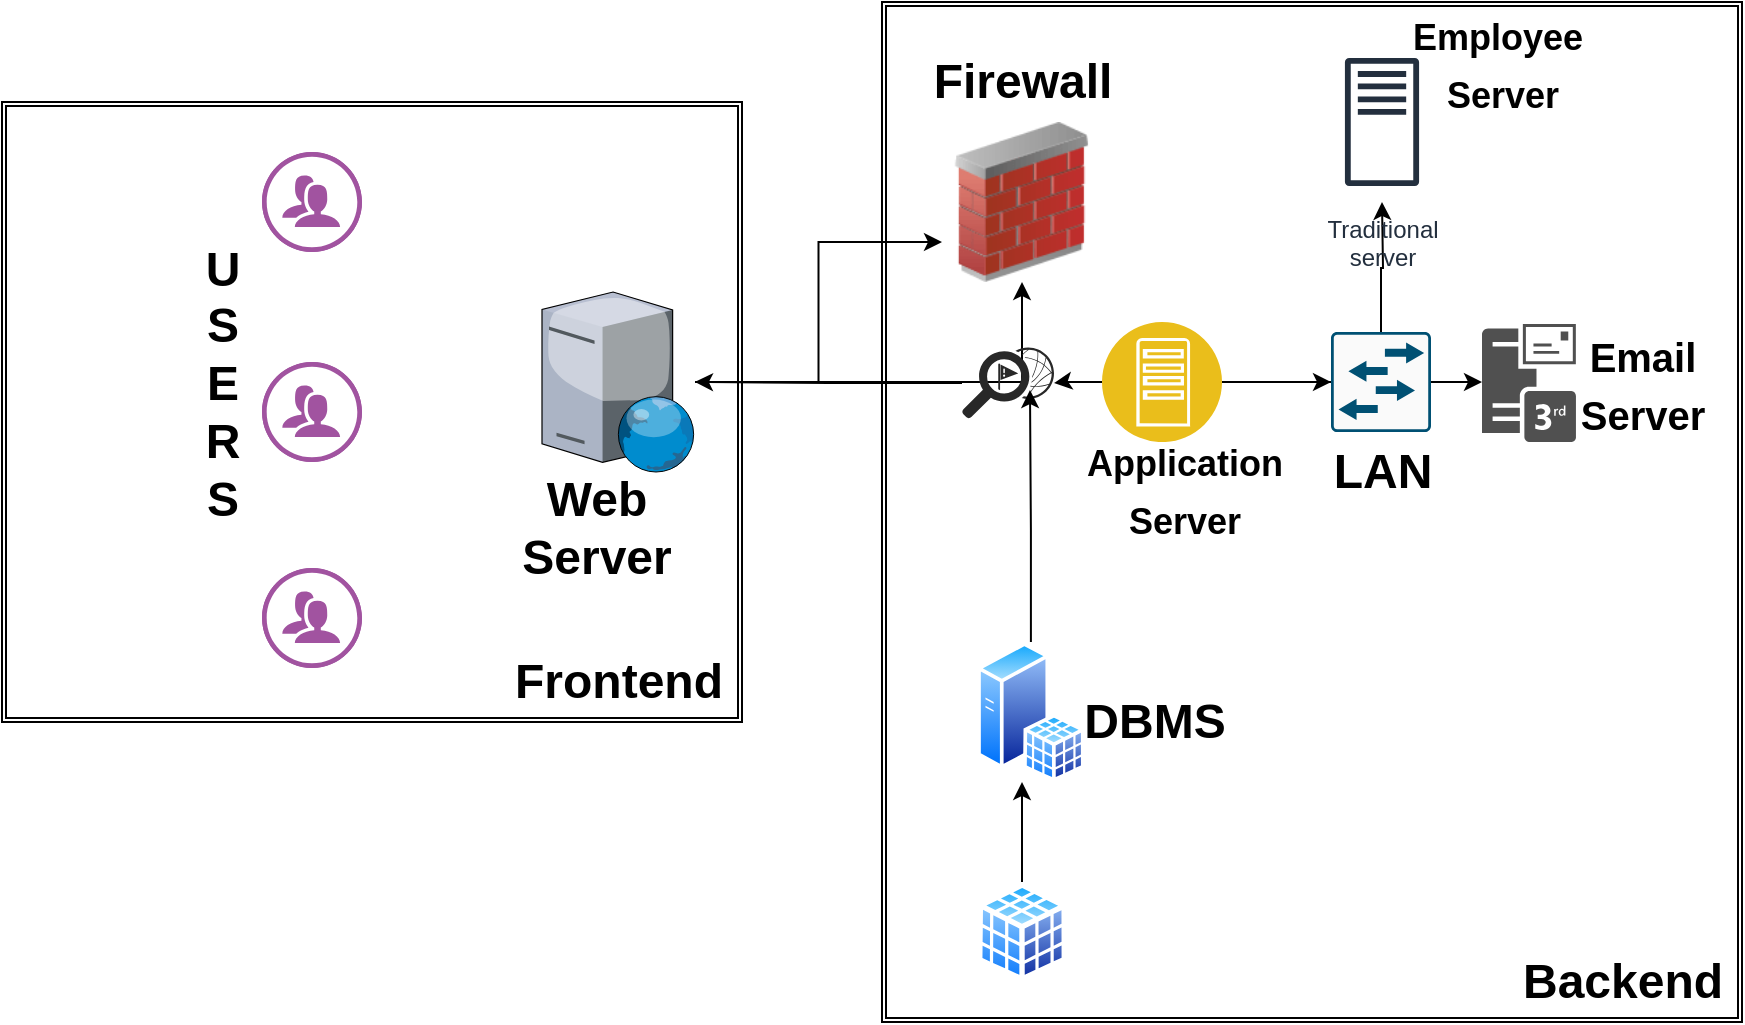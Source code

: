 <mxfile version="22.0.8" type="github">
  <diagram name="Page-1" id="kdnGlgF2G1uL83qOqzaw">
    <mxGraphModel dx="2284" dy="772" grid="1" gridSize="10" guides="1" tooltips="1" connect="1" arrows="1" fold="1" page="1" pageScale="1" pageWidth="850" pageHeight="1100" math="0" shadow="0">
      <root>
        <mxCell id="0" />
        <mxCell id="1" parent="0" />
        <mxCell id="-AfDbPQTEwIWN2jDkt0N-29" style="edgeStyle=orthogonalEdgeStyle;rounded=0;orthogonalLoop=1;jettySize=auto;html=1;" edge="1" parent="1" source="-AfDbPQTEwIWN2jDkt0N-1" target="-AfDbPQTEwIWN2jDkt0N-2">
          <mxGeometry relative="1" as="geometry" />
        </mxCell>
        <mxCell id="-AfDbPQTEwIWN2jDkt0N-38" style="edgeStyle=orthogonalEdgeStyle;rounded=0;orthogonalLoop=1;jettySize=auto;html=1;entryX=0;entryY=0.75;entryDx=0;entryDy=0;" edge="1" parent="1" source="-AfDbPQTEwIWN2jDkt0N-1" target="-AfDbPQTEwIWN2jDkt0N-2">
          <mxGeometry relative="1" as="geometry" />
        </mxCell>
        <mxCell id="-AfDbPQTEwIWN2jDkt0N-1" value="" style="verticalLabelPosition=bottom;sketch=0;aspect=fixed;html=1;verticalAlign=top;strokeColor=none;align=center;outlineConnect=0;shape=mxgraph.citrix.web_server;" vertex="1" parent="1">
          <mxGeometry x="50" y="165" width="76.5" height="90" as="geometry" />
        </mxCell>
        <mxCell id="-AfDbPQTEwIWN2jDkt0N-2" value="" style="image;html=1;image=img/lib/clip_art/networking/Firewall_02_128x128.png" vertex="1" parent="1">
          <mxGeometry x="250" y="80" width="80" height="80" as="geometry" />
        </mxCell>
        <mxCell id="-AfDbPQTEwIWN2jDkt0N-30" style="edgeStyle=orthogonalEdgeStyle;rounded=0;orthogonalLoop=1;jettySize=auto;html=1;" edge="1" parent="1" source="-AfDbPQTEwIWN2jDkt0N-7" target="-AfDbPQTEwIWN2jDkt0N-1">
          <mxGeometry relative="1" as="geometry" />
        </mxCell>
        <mxCell id="-AfDbPQTEwIWN2jDkt0N-31" style="edgeStyle=orthogonalEdgeStyle;rounded=0;orthogonalLoop=1;jettySize=auto;html=1;" edge="1" parent="1" source="-AfDbPQTEwIWN2jDkt0N-3">
          <mxGeometry relative="1" as="geometry">
            <mxPoint x="520" y="210" as="targetPoint" />
          </mxGeometry>
        </mxCell>
        <mxCell id="-AfDbPQTEwIWN2jDkt0N-32" style="edgeStyle=orthogonalEdgeStyle;rounded=0;orthogonalLoop=1;jettySize=auto;html=1;" edge="1" parent="1" source="-AfDbPQTEwIWN2jDkt0N-25">
          <mxGeometry relative="1" as="geometry">
            <mxPoint x="470" y="120" as="targetPoint" />
          </mxGeometry>
        </mxCell>
        <mxCell id="-AfDbPQTEwIWN2jDkt0N-3" value="" style="image;aspect=fixed;perimeter=ellipsePerimeter;html=1;align=center;shadow=0;dashed=0;fontColor=#4277BB;labelBackgroundColor=default;fontSize=12;spacingTop=3;image=img/lib/ibm/applications/app_server.svg;" vertex="1" parent="1">
          <mxGeometry x="330" y="180" width="60" height="60" as="geometry" />
        </mxCell>
        <mxCell id="-AfDbPQTEwIWN2jDkt0N-4" value="" style="sketch=0;pointerEvents=1;shadow=0;dashed=0;html=1;strokeColor=none;fillColor=#505050;labelPosition=center;verticalLabelPosition=bottom;verticalAlign=top;outlineConnect=0;align=center;shape=mxgraph.office.servers.3rd_party_mail_server;" vertex="1" parent="1">
          <mxGeometry x="520" y="181" width="47" height="59" as="geometry" />
        </mxCell>
        <mxCell id="-AfDbPQTEwIWN2jDkt0N-5" value="" style="image;aspect=fixed;perimeter=ellipsePerimeter;html=1;align=center;shadow=0;dashed=0;spacingTop=3;image=img/lib/active_directory/sql_server.svg;" vertex="1" parent="1">
          <mxGeometry x="267.5" y="340" width="53.9" height="70" as="geometry" />
        </mxCell>
        <mxCell id="-AfDbPQTEwIWN2jDkt0N-6" value="Traditional&#xa;server" style="sketch=0;outlineConnect=0;fontColor=#232F3E;gradientColor=none;strokeColor=#232F3E;fillColor=#ffffff;dashed=0;verticalLabelPosition=bottom;verticalAlign=top;align=center;html=1;fontSize=12;fontStyle=0;aspect=fixed;shape=mxgraph.aws4.resourceIcon;resIcon=mxgraph.aws4.traditional_server;" vertex="1" parent="1">
          <mxGeometry x="430" y="40" width="80" height="80" as="geometry" />
        </mxCell>
        <mxCell id="-AfDbPQTEwIWN2jDkt0N-36" style="edgeStyle=orthogonalEdgeStyle;rounded=0;orthogonalLoop=1;jettySize=auto;html=1;" edge="1" parent="1" source="-AfDbPQTEwIWN2jDkt0N-8">
          <mxGeometry relative="1" as="geometry">
            <mxPoint x="290" y="410" as="targetPoint" />
          </mxGeometry>
        </mxCell>
        <mxCell id="-AfDbPQTEwIWN2jDkt0N-8" value="" style="image;aspect=fixed;perimeter=ellipsePerimeter;html=1;align=center;shadow=0;dashed=0;spacingTop=3;image=img/lib/active_directory/database_cube.svg;" vertex="1" parent="1">
          <mxGeometry x="267.5" y="460" width="45" height="50" as="geometry" />
        </mxCell>
        <mxCell id="-AfDbPQTEwIWN2jDkt0N-14" value="" style="verticalLabelPosition=bottom;sketch=0;html=1;fillColor=#A153A0;strokeColor=#ffffff;verticalAlign=top;align=center;points=[[0,0.5,0],[0.125,0.25,0],[0.25,0,0],[0.5,0,0],[0.75,0,0],[0.875,0.25,0],[1,0.5,0],[0.875,0.75,0],[0.75,1,0],[0.5,1,0],[0.125,0.75,0]];pointerEvents=1;shape=mxgraph.cisco_safe.compositeIcon;bgIcon=ellipse;resIcon=mxgraph.cisco_safe.design.users;" vertex="1" parent="1">
          <mxGeometry x="-90" y="95" width="50" height="50" as="geometry" />
        </mxCell>
        <mxCell id="-AfDbPQTEwIWN2jDkt0N-15" value="" style="verticalLabelPosition=bottom;sketch=0;html=1;fillColor=#A153A0;strokeColor=#ffffff;verticalAlign=top;align=center;points=[[0,0.5,0],[0.125,0.25,0],[0.25,0,0],[0.5,0,0],[0.75,0,0],[0.875,0.25,0],[1,0.5,0],[0.875,0.75,0],[0.75,1,0],[0.5,1,0],[0.125,0.75,0]];pointerEvents=1;shape=mxgraph.cisco_safe.compositeIcon;bgIcon=ellipse;resIcon=mxgraph.cisco_safe.design.users;" vertex="1" parent="1">
          <mxGeometry x="-90" y="200" width="50" height="50" as="geometry" />
        </mxCell>
        <mxCell id="-AfDbPQTEwIWN2jDkt0N-16" value="" style="verticalLabelPosition=bottom;sketch=0;html=1;fillColor=#A153A0;strokeColor=#ffffff;verticalAlign=top;align=center;points=[[0,0.5,0],[0.125,0.25,0],[0.25,0,0],[0.5,0,0],[0.75,0,0],[0.875,0.25,0],[1,0.5,0],[0.875,0.75,0],[0.75,1,0],[0.5,1,0],[0.125,0.75,0]];pointerEvents=1;shape=mxgraph.cisco_safe.compositeIcon;bgIcon=ellipse;resIcon=mxgraph.cisco_safe.design.users;" vertex="1" parent="1">
          <mxGeometry x="-90" y="303" width="50" height="50" as="geometry" />
        </mxCell>
        <mxCell id="-AfDbPQTEwIWN2jDkt0N-27" value="" style="shape=ext;double=1;rounded=0;whiteSpace=wrap;html=1;fillColor=none;" vertex="1" parent="1">
          <mxGeometry x="-220" y="70" width="370" height="310" as="geometry" />
        </mxCell>
        <mxCell id="-AfDbPQTEwIWN2jDkt0N-33" value="" style="edgeStyle=orthogonalEdgeStyle;rounded=0;orthogonalLoop=1;jettySize=auto;html=1;" edge="1" parent="1" source="-AfDbPQTEwIWN2jDkt0N-3" target="-AfDbPQTEwIWN2jDkt0N-25">
          <mxGeometry relative="1" as="geometry">
            <mxPoint x="470" y="120" as="targetPoint" />
            <mxPoint x="430" y="210" as="sourcePoint" />
          </mxGeometry>
        </mxCell>
        <mxCell id="-AfDbPQTEwIWN2jDkt0N-25" value="" style="sketch=0;points=[[0.015,0.015,0],[0.985,0.015,0],[0.985,0.985,0],[0.015,0.985,0],[0.25,0,0],[0.5,0,0],[0.75,0,0],[1,0.25,0],[1,0.5,0],[1,0.75,0],[0.75,1,0],[0.5,1,0],[0.25,1,0],[0,0.75,0],[0,0.5,0],[0,0.25,0]];verticalLabelPosition=bottom;html=1;verticalAlign=top;aspect=fixed;align=center;pointerEvents=1;shape=mxgraph.cisco19.rect;prIcon=l2_switch;fillColor=#FAFAFA;strokeColor=#005073;" vertex="1" parent="1">
          <mxGeometry x="444.5" y="185" width="50" height="50" as="geometry" />
        </mxCell>
        <mxCell id="-AfDbPQTEwIWN2jDkt0N-34" value="" style="edgeStyle=orthogonalEdgeStyle;rounded=0;orthogonalLoop=1;jettySize=auto;html=1;" edge="1" parent="1" source="-AfDbPQTEwIWN2jDkt0N-3" target="-AfDbPQTEwIWN2jDkt0N-7">
          <mxGeometry relative="1" as="geometry">
            <mxPoint x="330" y="210" as="sourcePoint" />
            <mxPoint x="127" y="210" as="targetPoint" />
          </mxGeometry>
        </mxCell>
        <mxCell id="-AfDbPQTEwIWN2jDkt0N-7" value="" style="verticalLabelPosition=bottom;sketch=0;html=1;fillColor=#282828;strokeColor=none;verticalAlign=top;pointerEvents=1;align=center;shape=mxgraph.cisco_safe.security_icons.ids;" vertex="1" parent="1">
          <mxGeometry x="260" y="192.75" width="46" height="35.5" as="geometry" />
        </mxCell>
        <mxCell id="-AfDbPQTEwIWN2jDkt0N-37" style="edgeStyle=orthogonalEdgeStyle;rounded=0;orthogonalLoop=1;jettySize=auto;html=1;entryX=0.739;entryY=0.599;entryDx=0;entryDy=0;entryPerimeter=0;" edge="1" parent="1" source="-AfDbPQTEwIWN2jDkt0N-5" target="-AfDbPQTEwIWN2jDkt0N-7">
          <mxGeometry relative="1" as="geometry" />
        </mxCell>
        <mxCell id="-AfDbPQTEwIWN2jDkt0N-39" value="" style="shape=ext;double=1;rounded=0;whiteSpace=wrap;html=1;fillColor=none;" vertex="1" parent="1">
          <mxGeometry x="220" y="20" width="430" height="510" as="geometry" />
        </mxCell>
        <mxCell id="-AfDbPQTEwIWN2jDkt0N-40" value="Frontend" style="text;strokeColor=none;fillColor=none;html=1;fontSize=24;fontStyle=1;verticalAlign=middle;align=center;" vertex="1" parent="1">
          <mxGeometry x="38.25" y="340" width="100" height="40" as="geometry" />
        </mxCell>
        <mxCell id="-AfDbPQTEwIWN2jDkt0N-41" value="Backend" style="text;strokeColor=none;fillColor=none;html=1;fontSize=24;fontStyle=1;verticalAlign=middle;align=center;" vertex="1" parent="1">
          <mxGeometry x="540" y="490" width="100" height="40" as="geometry" />
        </mxCell>
        <mxCell id="-AfDbPQTEwIWN2jDkt0N-42" value="U&lt;br&gt;S&lt;br&gt;E&lt;br&gt;R&lt;br&gt;S" style="text;strokeColor=none;fillColor=none;html=1;fontSize=24;fontStyle=1;verticalAlign=middle;align=center;" vertex="1" parent="1">
          <mxGeometry x="-130" y="141" width="40" height="139" as="geometry" />
        </mxCell>
        <mxCell id="-AfDbPQTEwIWN2jDkt0N-43" value="&lt;font style=&quot;font-size: 18px;&quot;&gt;Application&lt;br&gt;Server&lt;/font&gt;" style="text;strokeColor=none;fillColor=none;html=1;fontSize=24;fontStyle=1;verticalAlign=middle;align=center;" vertex="1" parent="1">
          <mxGeometry x="330" y="255" width="82.5" height="15" as="geometry" />
        </mxCell>
        <mxCell id="-AfDbPQTEwIWN2jDkt0N-45" value="Firewall" style="text;strokeColor=none;fillColor=none;html=1;fontSize=24;fontStyle=1;verticalAlign=middle;align=center;" vertex="1" parent="1">
          <mxGeometry x="240" y="40" width="100" height="40" as="geometry" />
        </mxCell>
        <mxCell id="-AfDbPQTEwIWN2jDkt0N-46" value="&lt;font style=&quot;font-size: 18px;&quot;&gt;Employee&amp;nbsp;&lt;br&gt;Server&lt;/font&gt;" style="text;strokeColor=none;fillColor=none;html=1;fontSize=24;fontStyle=1;verticalAlign=middle;align=center;" vertex="1" parent="1">
          <mxGeometry x="480" y="30" width="100" height="40" as="geometry" />
        </mxCell>
        <mxCell id="-AfDbPQTEwIWN2jDkt0N-47" value="&lt;font style=&quot;font-size: 20px;&quot;&gt;Email &lt;br&gt;Server&lt;/font&gt;" style="text;strokeColor=none;fillColor=none;html=1;fontSize=24;fontStyle=1;verticalAlign=middle;align=center;" vertex="1" parent="1">
          <mxGeometry x="550" y="190.5" width="100" height="40" as="geometry" />
        </mxCell>
        <mxCell id="-AfDbPQTEwIWN2jDkt0N-48" value="LAN" style="text;strokeColor=none;fillColor=none;html=1;fontSize=24;fontStyle=1;verticalAlign=middle;align=center;" vertex="1" parent="1">
          <mxGeometry x="419.5" y="235" width="100" height="40" as="geometry" />
        </mxCell>
        <mxCell id="-AfDbPQTEwIWN2jDkt0N-50" value="DBMS" style="text;strokeColor=none;fillColor=none;html=1;fontSize=24;fontStyle=1;verticalAlign=middle;align=center;" vertex="1" parent="1">
          <mxGeometry x="306" y="360" width="100" height="40" as="geometry" />
        </mxCell>
        <mxCell id="-AfDbPQTEwIWN2jDkt0N-51" value="Web&lt;br&gt;Server" style="text;strokeColor=none;fillColor=none;html=1;fontSize=24;fontStyle=1;verticalAlign=middle;align=center;" vertex="1" parent="1">
          <mxGeometry x="26.5" y="263" width="100" height="40" as="geometry" />
        </mxCell>
      </root>
    </mxGraphModel>
  </diagram>
</mxfile>
